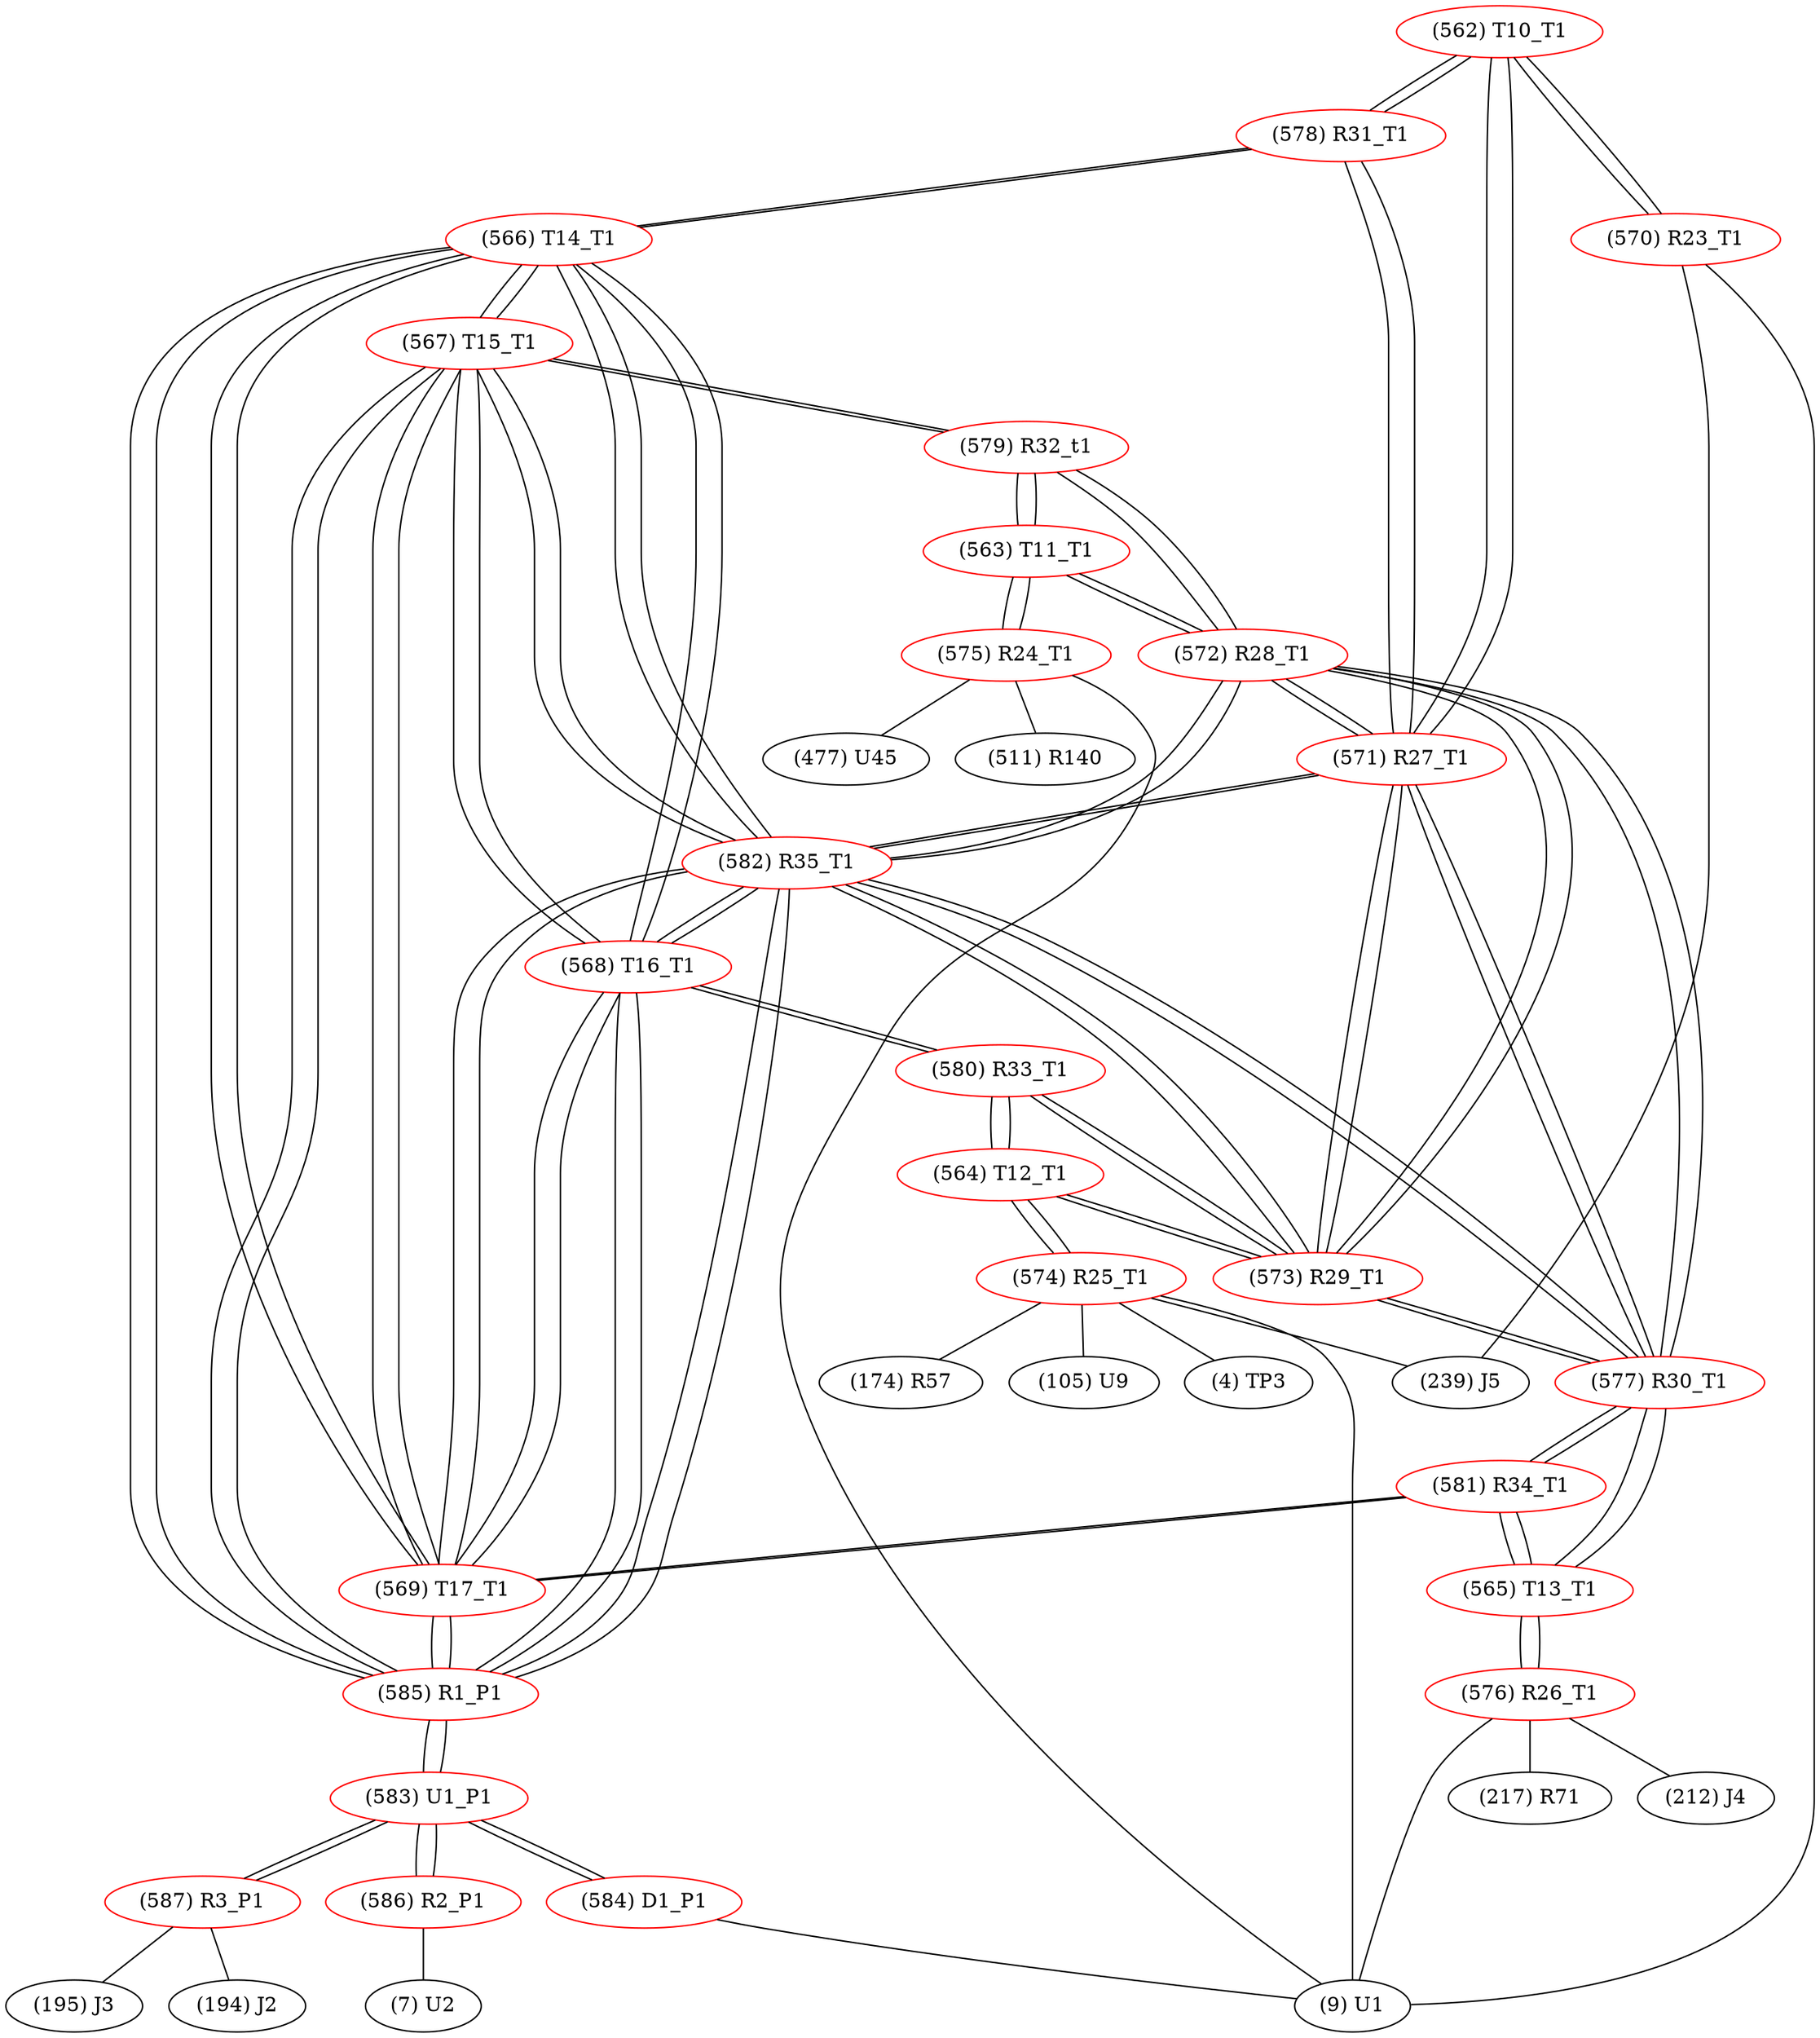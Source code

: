 graph {
	562 [label="(562) T10_T1" color=red]
	570 [label="(570) R23_T1"]
	578 [label="(578) R31_T1"]
	571 [label="(571) R27_T1"]
	563 [label="(563) T11_T1" color=red]
	575 [label="(575) R24_T1"]
	572 [label="(572) R28_T1"]
	579 [label="(579) R32_t1"]
	564 [label="(564) T12_T1" color=red]
	580 [label="(580) R33_T1"]
	573 [label="(573) R29_T1"]
	574 [label="(574) R25_T1"]
	565 [label="(565) T13_T1" color=red]
	577 [label="(577) R30_T1"]
	581 [label="(581) R34_T1"]
	576 [label="(576) R26_T1"]
	566 [label="(566) T14_T1" color=red]
	578 [label="(578) R31_T1"]
	585 [label="(585) R1_P1"]
	569 [label="(569) T17_T1"]
	582 [label="(582) R35_T1"]
	568 [label="(568) T16_T1"]
	567 [label="(567) T15_T1"]
	567 [label="(567) T15_T1" color=red]
	579 [label="(579) R32_t1"]
	585 [label="(585) R1_P1"]
	569 [label="(569) T17_T1"]
	582 [label="(582) R35_T1"]
	568 [label="(568) T16_T1"]
	566 [label="(566) T14_T1"]
	568 [label="(568) T16_T1" color=red]
	580 [label="(580) R33_T1"]
	585 [label="(585) R1_P1"]
	569 [label="(569) T17_T1"]
	582 [label="(582) R35_T1"]
	567 [label="(567) T15_T1"]
	566 [label="(566) T14_T1"]
	569 [label="(569) T17_T1" color=red]
	581 [label="(581) R34_T1"]
	585 [label="(585) R1_P1"]
	582 [label="(582) R35_T1"]
	568 [label="(568) T16_T1"]
	567 [label="(567) T15_T1"]
	566 [label="(566) T14_T1"]
	570 [label="(570) R23_T1" color=red]
	239 [label="(239) J5"]
	9 [label="(9) U1"]
	562 [label="(562) T10_T1"]
	571 [label="(571) R27_T1" color=red]
	577 [label="(577) R30_T1"]
	582 [label="(582) R35_T1"]
	573 [label="(573) R29_T1"]
	572 [label="(572) R28_T1"]
	562 [label="(562) T10_T1"]
	578 [label="(578) R31_T1"]
	572 [label="(572) R28_T1" color=red]
	577 [label="(577) R30_T1"]
	582 [label="(582) R35_T1"]
	573 [label="(573) R29_T1"]
	571 [label="(571) R27_T1"]
	563 [label="(563) T11_T1"]
	579 [label="(579) R32_t1"]
	573 [label="(573) R29_T1" color=red]
	577 [label="(577) R30_T1"]
	582 [label="(582) R35_T1"]
	572 [label="(572) R28_T1"]
	571 [label="(571) R27_T1"]
	580 [label="(580) R33_T1"]
	564 [label="(564) T12_T1"]
	574 [label="(574) R25_T1" color=red]
	105 [label="(105) U9"]
	4 [label="(4) TP3"]
	239 [label="(239) J5"]
	174 [label="(174) R57"]
	9 [label="(9) U1"]
	564 [label="(564) T12_T1"]
	575 [label="(575) R24_T1" color=red]
	511 [label="(511) R140"]
	9 [label="(9) U1"]
	477 [label="(477) U45"]
	563 [label="(563) T11_T1"]
	576 [label="(576) R26_T1" color=red]
	9 [label="(9) U1"]
	212 [label="(212) J4"]
	217 [label="(217) R71"]
	565 [label="(565) T13_T1"]
	577 [label="(577) R30_T1" color=red]
	582 [label="(582) R35_T1"]
	573 [label="(573) R29_T1"]
	572 [label="(572) R28_T1"]
	571 [label="(571) R27_T1"]
	581 [label="(581) R34_T1"]
	565 [label="(565) T13_T1"]
	578 [label="(578) R31_T1" color=red]
	562 [label="(562) T10_T1"]
	571 [label="(571) R27_T1"]
	566 [label="(566) T14_T1"]
	579 [label="(579) R32_t1" color=red]
	567 [label="(567) T15_T1"]
	563 [label="(563) T11_T1"]
	572 [label="(572) R28_T1"]
	580 [label="(580) R33_T1" color=red]
	568 [label="(568) T16_T1"]
	573 [label="(573) R29_T1"]
	564 [label="(564) T12_T1"]
	581 [label="(581) R34_T1" color=red]
	569 [label="(569) T17_T1"]
	577 [label="(577) R30_T1"]
	565 [label="(565) T13_T1"]
	582 [label="(582) R35_T1" color=red]
	577 [label="(577) R30_T1"]
	573 [label="(573) R29_T1"]
	572 [label="(572) R28_T1"]
	571 [label="(571) R27_T1"]
	585 [label="(585) R1_P1"]
	569 [label="(569) T17_T1"]
	568 [label="(568) T16_T1"]
	567 [label="(567) T15_T1"]
	566 [label="(566) T14_T1"]
	583 [label="(583) U1_P1" color=red]
	584 [label="(584) D1_P1"]
	586 [label="(586) R2_P1"]
	587 [label="(587) R3_P1"]
	585 [label="(585) R1_P1"]
	584 [label="(584) D1_P1" color=red]
	9 [label="(9) U1"]
	583 [label="(583) U1_P1"]
	585 [label="(585) R1_P1" color=red]
	569 [label="(569) T17_T1"]
	582 [label="(582) R35_T1"]
	568 [label="(568) T16_T1"]
	567 [label="(567) T15_T1"]
	566 [label="(566) T14_T1"]
	583 [label="(583) U1_P1"]
	586 [label="(586) R2_P1" color=red]
	7 [label="(7) U2"]
	583 [label="(583) U1_P1"]
	587 [label="(587) R3_P1" color=red]
	194 [label="(194) J2"]
	195 [label="(195) J3"]
	583 [label="(583) U1_P1"]
	562 -- 570
	562 -- 578
	562 -- 571
	563 -- 575
	563 -- 572
	563 -- 579
	564 -- 580
	564 -- 573
	564 -- 574
	565 -- 577
	565 -- 581
	565 -- 576
	566 -- 578
	566 -- 585
	566 -- 569
	566 -- 582
	566 -- 568
	566 -- 567
	567 -- 579
	567 -- 585
	567 -- 569
	567 -- 582
	567 -- 568
	567 -- 566
	568 -- 580
	568 -- 585
	568 -- 569
	568 -- 582
	568 -- 567
	568 -- 566
	569 -- 581
	569 -- 585
	569 -- 582
	569 -- 568
	569 -- 567
	569 -- 566
	570 -- 239
	570 -- 9
	570 -- 562
	571 -- 577
	571 -- 582
	571 -- 573
	571 -- 572
	571 -- 562
	571 -- 578
	572 -- 577
	572 -- 582
	572 -- 573
	572 -- 571
	572 -- 563
	572 -- 579
	573 -- 577
	573 -- 582
	573 -- 572
	573 -- 571
	573 -- 580
	573 -- 564
	574 -- 105
	574 -- 4
	574 -- 239
	574 -- 174
	574 -- 9
	574 -- 564
	575 -- 511
	575 -- 9
	575 -- 477
	575 -- 563
	576 -- 9
	576 -- 212
	576 -- 217
	576 -- 565
	577 -- 582
	577 -- 573
	577 -- 572
	577 -- 571
	577 -- 581
	577 -- 565
	578 -- 562
	578 -- 571
	578 -- 566
	579 -- 567
	579 -- 563
	579 -- 572
	580 -- 568
	580 -- 573
	580 -- 564
	581 -- 569
	581 -- 577
	581 -- 565
	582 -- 577
	582 -- 573
	582 -- 572
	582 -- 571
	582 -- 585
	582 -- 569
	582 -- 568
	582 -- 567
	582 -- 566
	583 -- 584
	583 -- 586
	583 -- 587
	583 -- 585
	584 -- 9
	584 -- 583
	585 -- 569
	585 -- 582
	585 -- 568
	585 -- 567
	585 -- 566
	585 -- 583
	586 -- 7
	586 -- 583
	587 -- 194
	587 -- 195
	587 -- 583
}